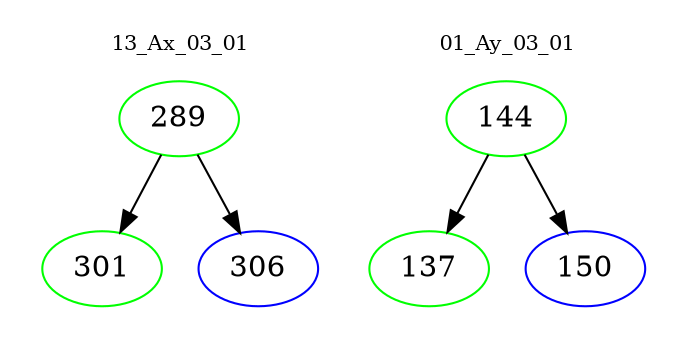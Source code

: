 digraph{
subgraph cluster_0 {
color = white
label = "13_Ax_03_01";
fontsize=10;
T0_289 [label="289", color="green"]
T0_289 -> T0_301 [color="black"]
T0_301 [label="301", color="green"]
T0_289 -> T0_306 [color="black"]
T0_306 [label="306", color="blue"]
}
subgraph cluster_1 {
color = white
label = "01_Ay_03_01";
fontsize=10;
T1_144 [label="144", color="green"]
T1_144 -> T1_137 [color="black"]
T1_137 [label="137", color="green"]
T1_144 -> T1_150 [color="black"]
T1_150 [label="150", color="blue"]
}
}
